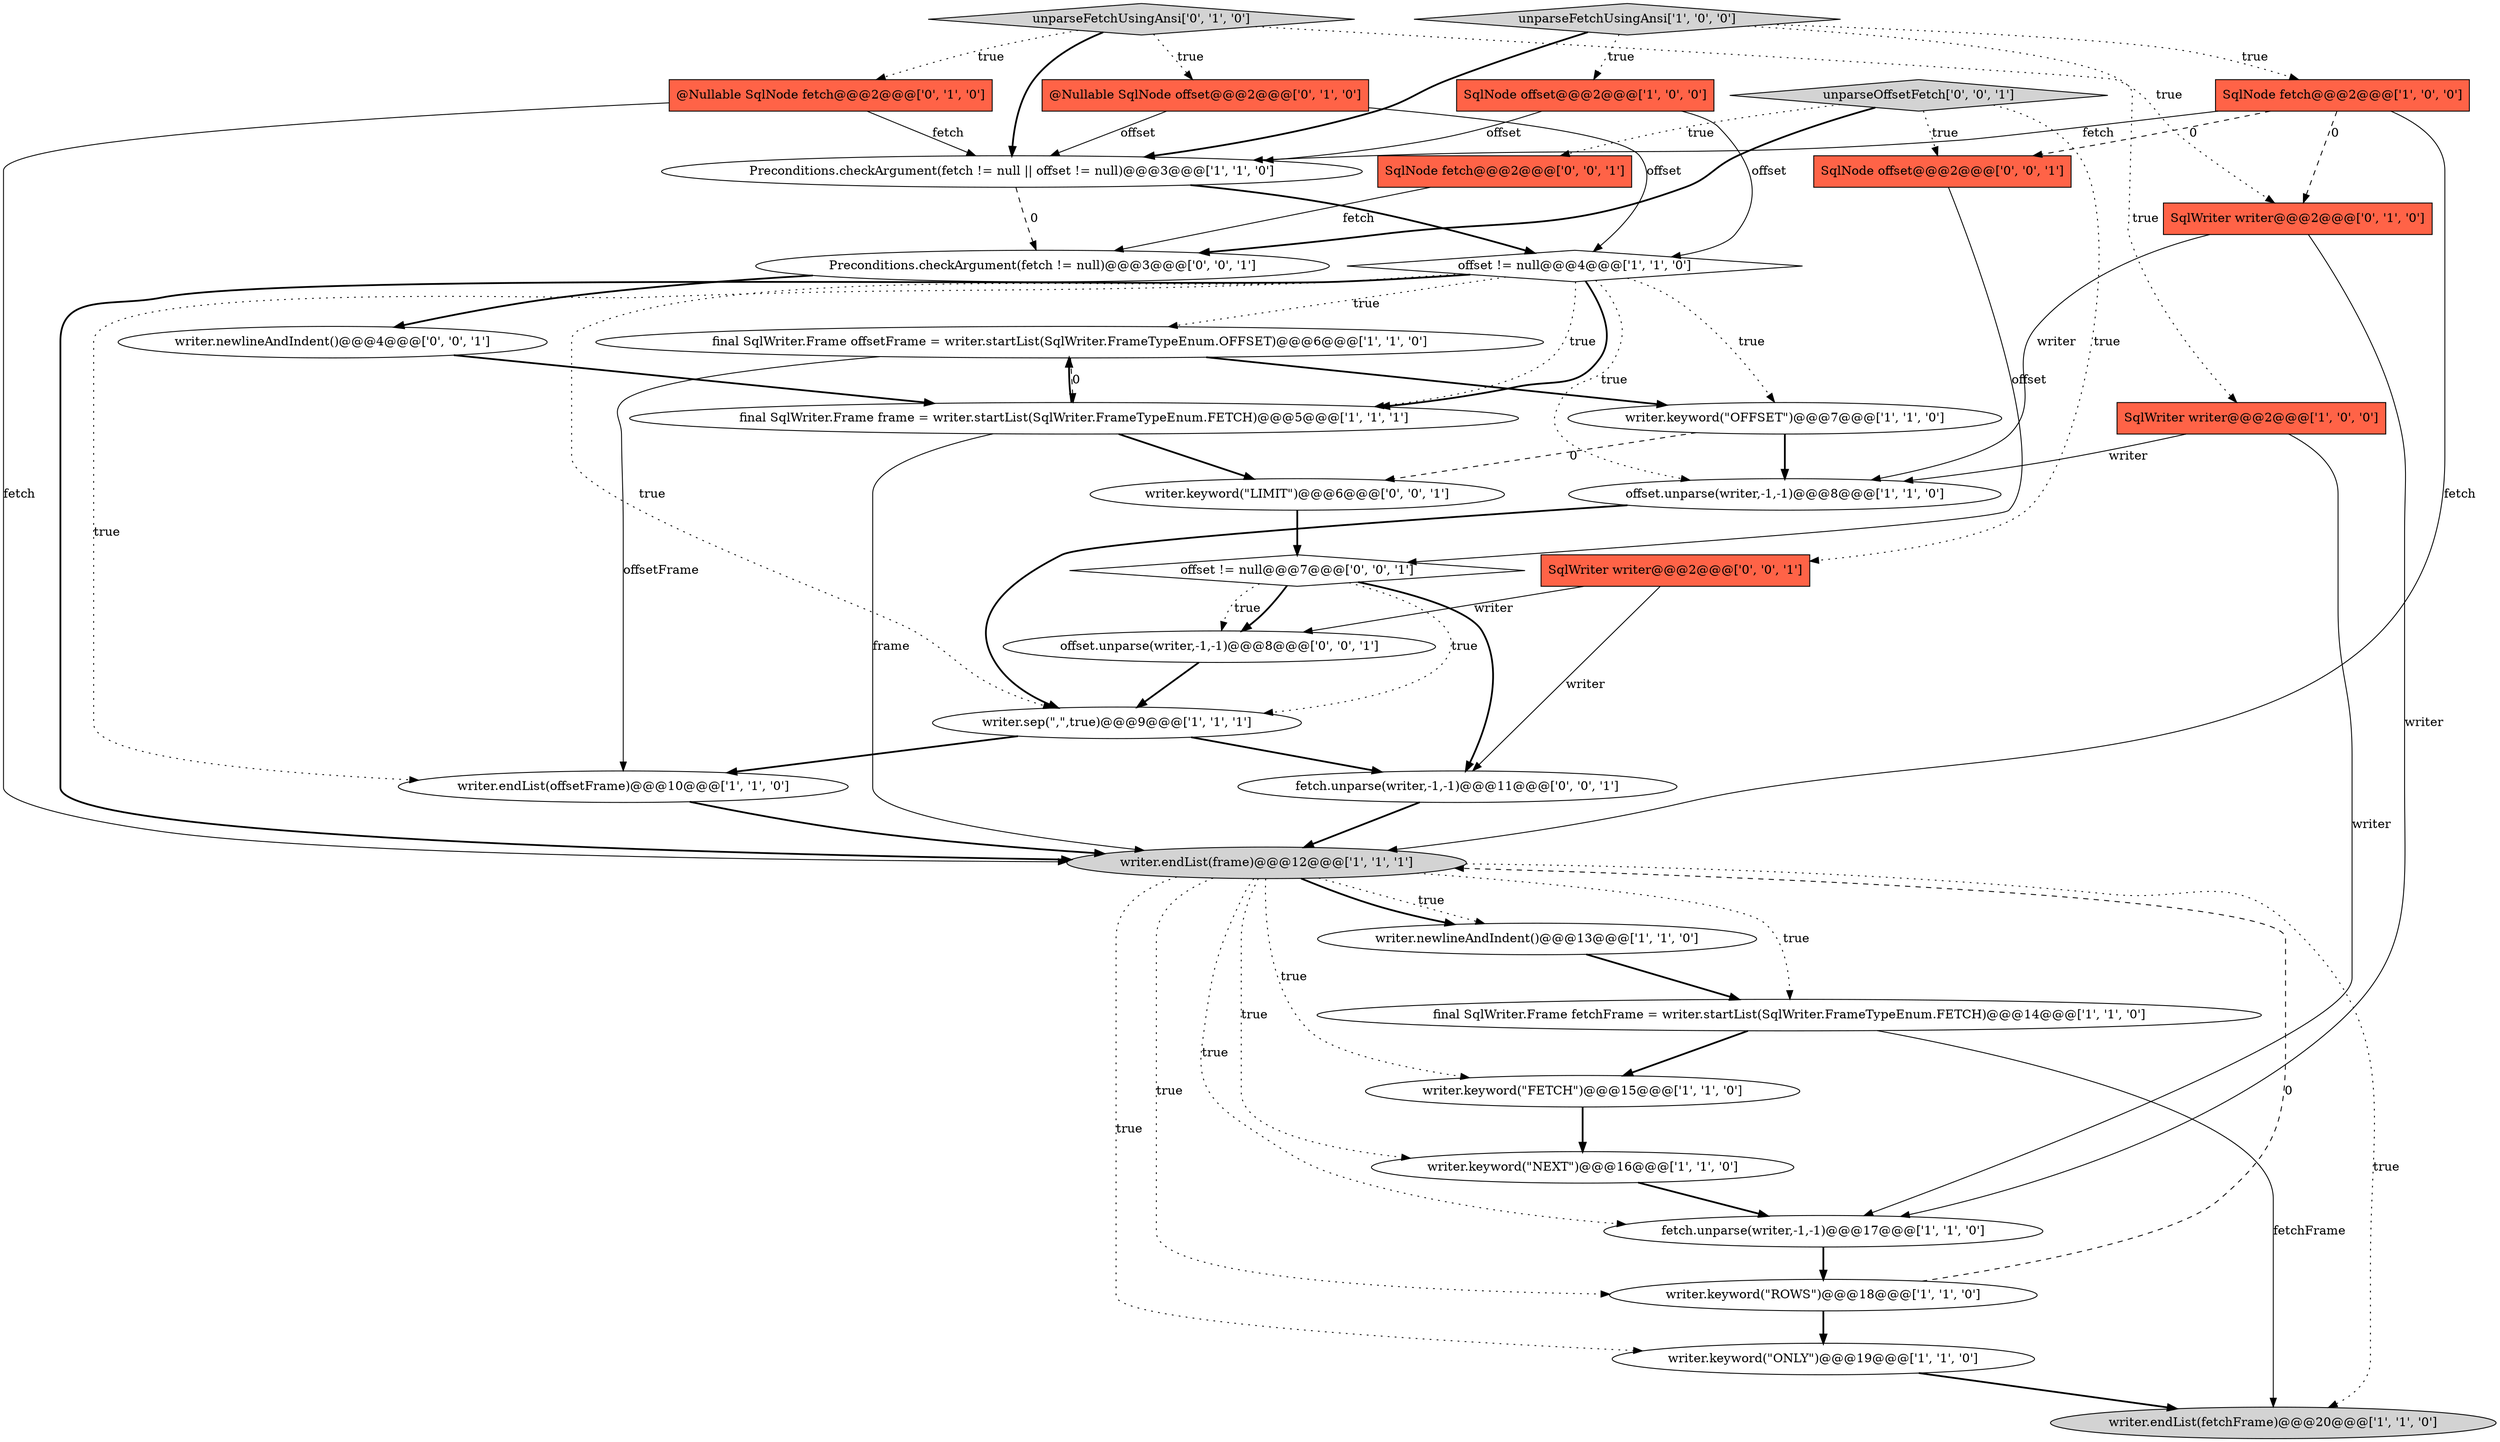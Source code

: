 digraph {
20 [style = filled, label = "writer.endList(frame)@@@12@@@['1', '1', '1']", fillcolor = lightgray, shape = ellipse image = "AAA0AAABBB1BBB"];
9 [style = filled, label = "final SqlWriter.Frame frame = writer.startList(SqlWriter.FrameTypeEnum.FETCH)@@@5@@@['1', '1', '1']", fillcolor = white, shape = ellipse image = "AAA0AAABBB1BBB"];
13 [style = filled, label = "writer.endList(offsetFrame)@@@10@@@['1', '1', '0']", fillcolor = white, shape = ellipse image = "AAA0AAABBB1BBB"];
25 [style = filled, label = "SqlWriter writer@@@2@@@['0', '0', '1']", fillcolor = tomato, shape = box image = "AAA0AAABBB3BBB"];
32 [style = filled, label = "writer.newlineAndIndent()@@@4@@@['0', '0', '1']", fillcolor = white, shape = ellipse image = "AAA0AAABBB3BBB"];
10 [style = filled, label = "final SqlWriter.Frame offsetFrame = writer.startList(SqlWriter.FrameTypeEnum.OFFSET)@@@6@@@['1', '1', '0']", fillcolor = white, shape = ellipse image = "AAA0AAABBB1BBB"];
18 [style = filled, label = "SqlNode fetch@@@2@@@['1', '0', '0']", fillcolor = tomato, shape = box image = "AAA1AAABBB1BBB"];
3 [style = filled, label = "SqlWriter writer@@@2@@@['1', '0', '0']", fillcolor = tomato, shape = box image = "AAA0AAABBB1BBB"];
16 [style = filled, label = "offset.unparse(writer,-1,-1)@@@8@@@['1', '1', '0']", fillcolor = white, shape = ellipse image = "AAA0AAABBB1BBB"];
33 [style = filled, label = "offset != null@@@7@@@['0', '0', '1']", fillcolor = white, shape = diamond image = "AAA0AAABBB3BBB"];
14 [style = filled, label = "unparseFetchUsingAnsi['1', '0', '0']", fillcolor = lightgray, shape = diamond image = "AAA0AAABBB1BBB"];
17 [style = filled, label = "writer.endList(fetchFrame)@@@20@@@['1', '1', '0']", fillcolor = lightgray, shape = ellipse image = "AAA0AAABBB1BBB"];
22 [style = filled, label = "unparseFetchUsingAnsi['0', '1', '0']", fillcolor = lightgray, shape = diamond image = "AAA0AAABBB2BBB"];
30 [style = filled, label = "offset.unparse(writer,-1,-1)@@@8@@@['0', '0', '1']", fillcolor = white, shape = ellipse image = "AAA0AAABBB3BBB"];
1 [style = filled, label = "final SqlWriter.Frame fetchFrame = writer.startList(SqlWriter.FrameTypeEnum.FETCH)@@@14@@@['1', '1', '0']", fillcolor = white, shape = ellipse image = "AAA0AAABBB1BBB"];
7 [style = filled, label = "offset != null@@@4@@@['1', '1', '0']", fillcolor = white, shape = diamond image = "AAA0AAABBB1BBB"];
26 [style = filled, label = "SqlNode fetch@@@2@@@['0', '0', '1']", fillcolor = tomato, shape = box image = "AAA0AAABBB3BBB"];
24 [style = filled, label = "SqlWriter writer@@@2@@@['0', '1', '0']", fillcolor = tomato, shape = box image = "AAA1AAABBB2BBB"];
6 [style = filled, label = "Preconditions.checkArgument(fetch != null || offset != null)@@@3@@@['1', '1', '0']", fillcolor = white, shape = ellipse image = "AAA0AAABBB1BBB"];
2 [style = filled, label = "fetch.unparse(writer,-1,-1)@@@17@@@['1', '1', '0']", fillcolor = white, shape = ellipse image = "AAA0AAABBB1BBB"];
4 [style = filled, label = "SqlNode offset@@@2@@@['1', '0', '0']", fillcolor = tomato, shape = box image = "AAA0AAABBB1BBB"];
27 [style = filled, label = "Preconditions.checkArgument(fetch != null)@@@3@@@['0', '0', '1']", fillcolor = white, shape = ellipse image = "AAA0AAABBB3BBB"];
21 [style = filled, label = "@Nullable SqlNode offset@@@2@@@['0', '1', '0']", fillcolor = tomato, shape = box image = "AAA0AAABBB2BBB"];
19 [style = filled, label = "writer.keyword(\"OFFSET\")@@@7@@@['1', '1', '0']", fillcolor = white, shape = ellipse image = "AAA0AAABBB1BBB"];
0 [style = filled, label = "writer.keyword(\"NEXT\")@@@16@@@['1', '1', '0']", fillcolor = white, shape = ellipse image = "AAA0AAABBB1BBB"];
34 [style = filled, label = "fetch.unparse(writer,-1,-1)@@@11@@@['0', '0', '1']", fillcolor = white, shape = ellipse image = "AAA0AAABBB3BBB"];
8 [style = filled, label = "writer.keyword(\"ONLY\")@@@19@@@['1', '1', '0']", fillcolor = white, shape = ellipse image = "AAA0AAABBB1BBB"];
23 [style = filled, label = "@Nullable SqlNode fetch@@@2@@@['0', '1', '0']", fillcolor = tomato, shape = box image = "AAA0AAABBB2BBB"];
28 [style = filled, label = "writer.keyword(\"LIMIT\")@@@6@@@['0', '0', '1']", fillcolor = white, shape = ellipse image = "AAA0AAABBB3BBB"];
29 [style = filled, label = "SqlNode offset@@@2@@@['0', '0', '1']", fillcolor = tomato, shape = box image = "AAA0AAABBB3BBB"];
5 [style = filled, label = "writer.keyword(\"ROWS\")@@@18@@@['1', '1', '0']", fillcolor = white, shape = ellipse image = "AAA0AAABBB1BBB"];
31 [style = filled, label = "unparseOffsetFetch['0', '0', '1']", fillcolor = lightgray, shape = diamond image = "AAA0AAABBB3BBB"];
12 [style = filled, label = "writer.keyword(\"FETCH\")@@@15@@@['1', '1', '0']", fillcolor = white, shape = ellipse image = "AAA0AAABBB1BBB"];
11 [style = filled, label = "writer.sep(\",\",true)@@@9@@@['1', '1', '1']", fillcolor = white, shape = ellipse image = "AAA0AAABBB1BBB"];
15 [style = filled, label = "writer.newlineAndIndent()@@@13@@@['1', '1', '0']", fillcolor = white, shape = ellipse image = "AAA0AAABBB1BBB"];
22->21 [style = dotted, label="true"];
33->11 [style = dotted, label="true"];
31->25 [style = dotted, label="true"];
5->8 [style = bold, label=""];
27->32 [style = bold, label=""];
16->11 [style = bold, label=""];
7->10 [style = dotted, label="true"];
34->20 [style = bold, label=""];
22->23 [style = dotted, label="true"];
7->19 [style = dotted, label="true"];
3->16 [style = solid, label="writer"];
4->6 [style = solid, label="offset"];
20->8 [style = dotted, label="true"];
10->19 [style = bold, label=""];
7->13 [style = dotted, label="true"];
20->0 [style = dotted, label="true"];
0->2 [style = bold, label=""];
21->6 [style = solid, label="offset"];
20->17 [style = dotted, label="true"];
20->15 [style = dotted, label="true"];
26->27 [style = solid, label="fetch"];
18->20 [style = solid, label="fetch"];
25->30 [style = solid, label="writer"];
24->16 [style = solid, label="writer"];
7->20 [style = bold, label=""];
9->10 [style = bold, label=""];
7->9 [style = dotted, label="true"];
22->24 [style = dotted, label="true"];
12->0 [style = bold, label=""];
33->30 [style = dotted, label="true"];
3->2 [style = solid, label="writer"];
1->17 [style = solid, label="fetchFrame"];
5->20 [style = dashed, label="0"];
19->16 [style = bold, label=""];
23->6 [style = solid, label="fetch"];
9->28 [style = bold, label=""];
7->9 [style = bold, label=""];
8->17 [style = bold, label=""];
32->9 [style = bold, label=""];
20->5 [style = dotted, label="true"];
30->11 [style = bold, label=""];
10->9 [style = dashed, label="0"];
11->34 [style = bold, label=""];
28->33 [style = bold, label=""];
25->34 [style = solid, label="writer"];
31->27 [style = bold, label=""];
7->11 [style = dotted, label="true"];
20->1 [style = dotted, label="true"];
15->1 [style = bold, label=""];
31->26 [style = dotted, label="true"];
6->27 [style = dashed, label="0"];
21->7 [style = solid, label="offset"];
24->2 [style = solid, label="writer"];
11->13 [style = bold, label=""];
18->29 [style = dashed, label="0"];
19->28 [style = dashed, label="0"];
7->16 [style = dotted, label="true"];
1->12 [style = bold, label=""];
33->30 [style = bold, label=""];
14->3 [style = dotted, label="true"];
20->2 [style = dotted, label="true"];
22->6 [style = bold, label=""];
4->7 [style = solid, label="offset"];
20->12 [style = dotted, label="true"];
23->20 [style = solid, label="fetch"];
9->20 [style = solid, label="frame"];
6->7 [style = bold, label=""];
18->6 [style = solid, label="fetch"];
10->13 [style = solid, label="offsetFrame"];
20->15 [style = bold, label=""];
33->34 [style = bold, label=""];
14->4 [style = dotted, label="true"];
14->18 [style = dotted, label="true"];
14->6 [style = bold, label=""];
31->29 [style = dotted, label="true"];
18->24 [style = dashed, label="0"];
29->33 [style = solid, label="offset"];
2->5 [style = bold, label=""];
13->20 [style = bold, label=""];
}
